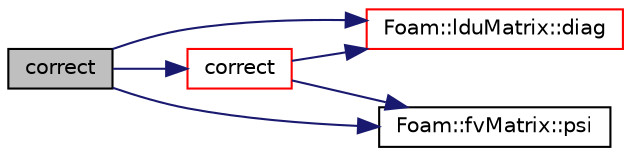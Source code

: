 digraph "correct"
{
  bgcolor="transparent";
  edge [fontname="Helvetica",fontsize="10",labelfontname="Helvetica",labelfontsize="10"];
  node [fontname="Helvetica",fontsize="10",shape=record];
  rankdir="LR";
  Node1 [label="correct",height=0.2,width=0.4,color="black", fillcolor="grey75", style="filled", fontcolor="black"];
  Node1 -> Node2 [color="midnightblue",fontsize="10",style="solid",fontname="Helvetica"];
  Node2 [label="correct",height=0.2,width=0.4,color="red",URL="$a01952.html#a47cb3ff4420829a0903b6987468bc9bd",tooltip="Add resistance. "];
  Node2 -> Node3 [color="midnightblue",fontsize="10",style="solid",fontname="Helvetica"];
  Node3 [label="Foam::lduMatrix::diag",height=0.2,width=0.4,color="red",URL="$a01286.html#a9140aaa9630c2cba2fe28369a649f2f0"];
  Node2 -> Node4 [color="midnightblue",fontsize="10",style="solid",fontname="Helvetica"];
  Node4 [label="Foam::fvMatrix::psi",height=0.2,width=0.4,color="black",URL="$a00878.html#a57bd59e9c54833774641fd197eb3964a"];
  Node1 -> Node3 [color="midnightblue",fontsize="10",style="solid",fontname="Helvetica"];
  Node1 -> Node4 [color="midnightblue",fontsize="10",style="solid",fontname="Helvetica"];
}
